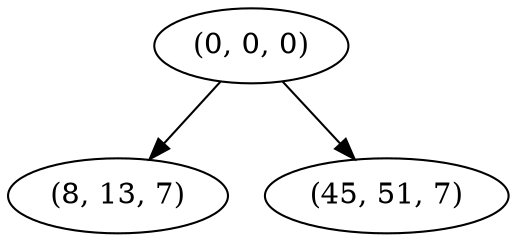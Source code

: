 digraph tree {
    "(0, 0, 0)";
    "(8, 13, 7)";
    "(45, 51, 7)";
    "(0, 0, 0)" -> "(8, 13, 7)";
    "(0, 0, 0)" -> "(45, 51, 7)";
}

